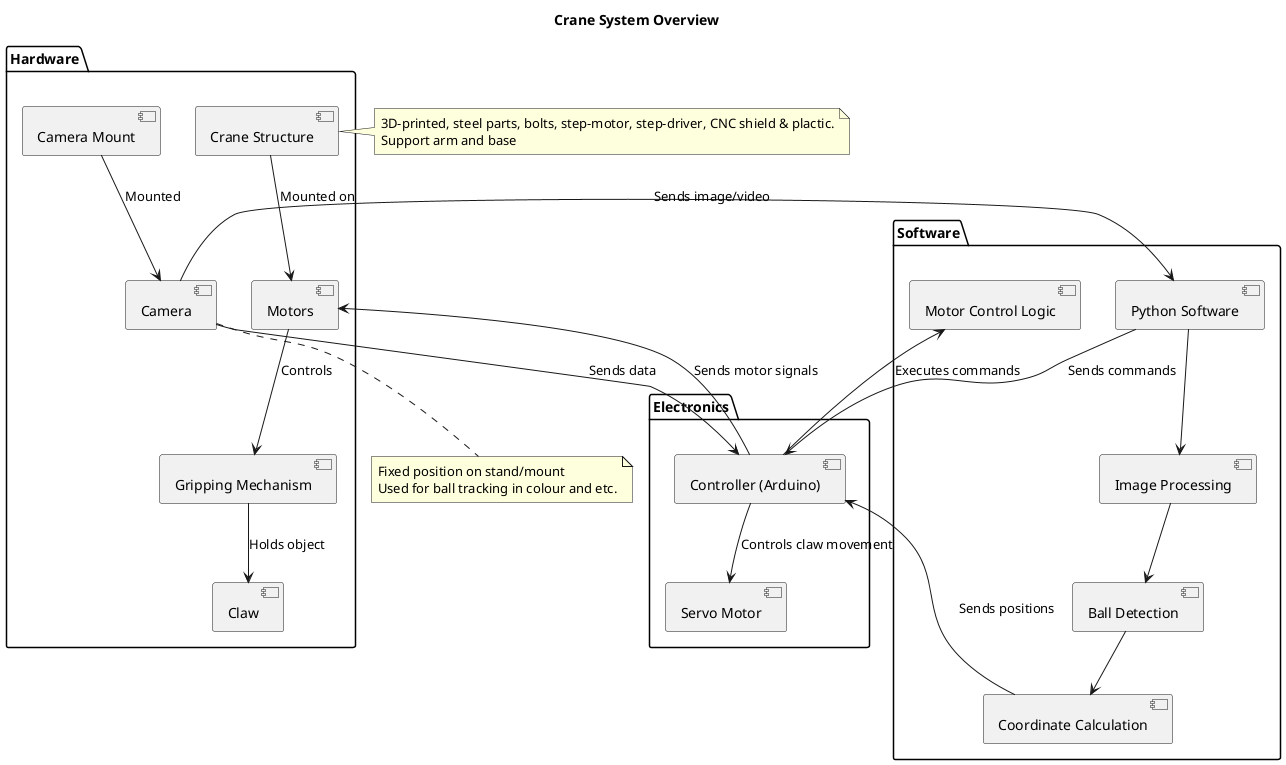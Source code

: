 @startuml
title Crane System Overview

package "Hardware" {
    [Crane Structure] --> [Motors] : Mounted on
    [Motors] --> [Gripping Mechanism] : Controls
    [Gripping Mechanism] --> [Claw] : Holds object
    [Camera Mount] --> [Camera] : Mounted
}

package "Electronics" {
    [Controller (Arduino)] --> [Motors] : Sends motor signals
    [Controller (Arduino)] --> [Servo Motor] : Controls claw movement
    [Camera] --> [Controller (Arduino)] : Sends data
}

package "Software" {
    [Python Software] --> [Image Processing]
    [Image Processing] --> [Ball Detection]
    [Ball Detection] --> [Coordinate Calculation]
    [Coordinate Calculation] --> [Controller (Arduino)] : Sends positions
    [Controller (Arduino)] --> [Motor Control Logic] : Executes commands
}

[Camera] --> [Python Software] : Sends image/video
[Python Software] --> [Controller (Arduino)] : Sends commands

note right of [Crane Structure]
  3D-printed, steel parts, bolts, step-motor, step-driver, CNC shield & plactic.
  Support arm and base
end note

note bottom of [Camera]
  Fixed position on stand/mount
  Used for ball tracking in colour and etc.
end note

@enduml
